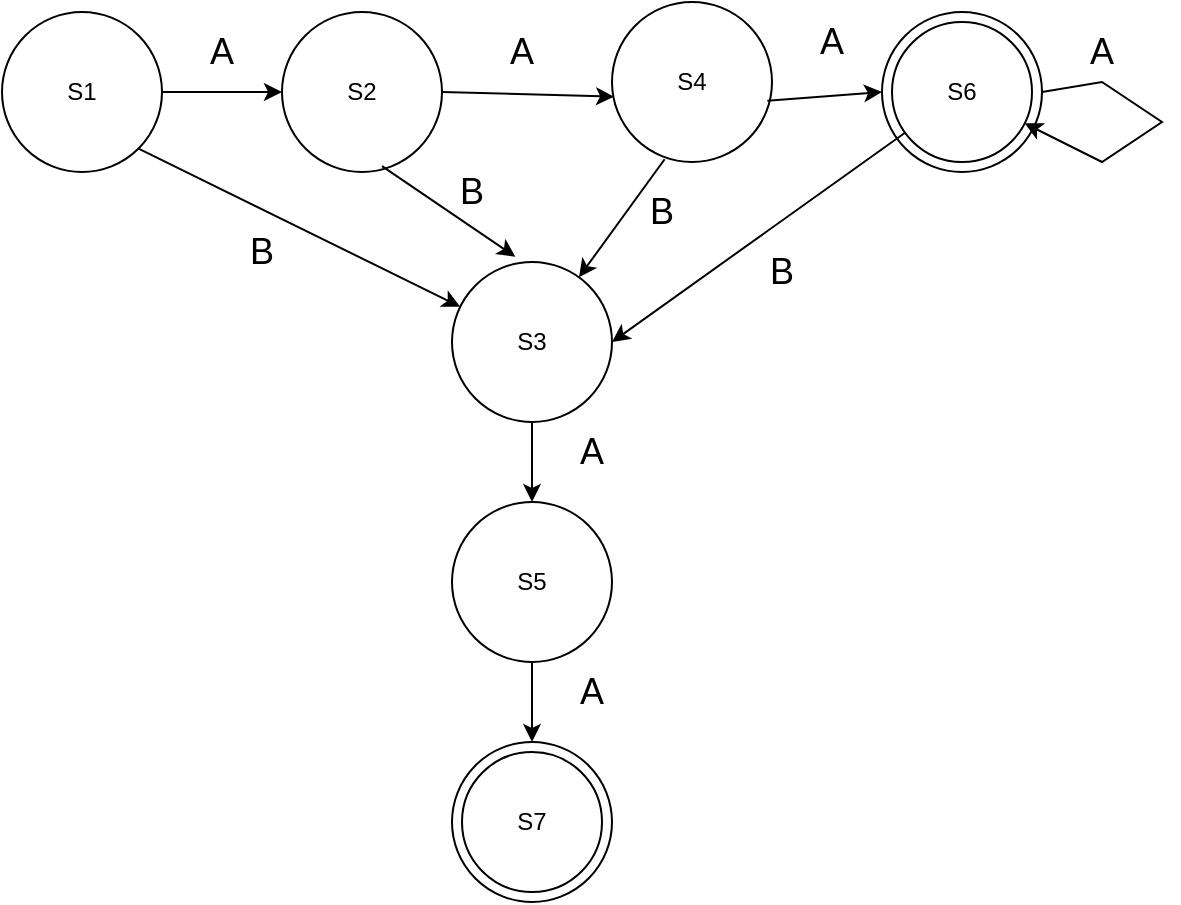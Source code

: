 <mxfile version="21.6.1" type="google">
  <diagram name="Page-1" id="HoRLMqWIJuso9RIa6eux">
    <mxGraphModel dx="1248" dy="612" grid="1" gridSize="10" guides="1" tooltips="1" connect="1" arrows="1" fold="1" page="1" pageScale="1" pageWidth="850" pageHeight="1100" math="0" shadow="0">
      <root>
        <mxCell id="0" />
        <mxCell id="1" parent="0" />
        <mxCell id="xXiAcmY0__mInIQEBaRE-1" value="S1" style="ellipse;whiteSpace=wrap;html=1;aspect=fixed;" vertex="1" parent="1">
          <mxGeometry x="160" y="75" width="80" height="80" as="geometry" />
        </mxCell>
        <mxCell id="xXiAcmY0__mInIQEBaRE-2" value="S2" style="ellipse;whiteSpace=wrap;html=1;aspect=fixed;" vertex="1" parent="1">
          <mxGeometry x="300" y="75" width="80" height="80" as="geometry" />
        </mxCell>
        <mxCell id="xXiAcmY0__mInIQEBaRE-3" value="S4" style="ellipse;whiteSpace=wrap;html=1;aspect=fixed;" vertex="1" parent="1">
          <mxGeometry x="465" y="70" width="80" height="80" as="geometry" />
        </mxCell>
        <mxCell id="xXiAcmY0__mInIQEBaRE-5" value="" style="ellipse;whiteSpace=wrap;html=1;aspect=fixed;" vertex="1" parent="1">
          <mxGeometry x="600" y="75" width="80" height="80" as="geometry" />
        </mxCell>
        <mxCell id="xXiAcmY0__mInIQEBaRE-4" value="S6" style="ellipse;whiteSpace=wrap;html=1;aspect=fixed;" vertex="1" parent="1">
          <mxGeometry x="605" y="80" width="70" height="70" as="geometry" />
        </mxCell>
        <mxCell id="xXiAcmY0__mInIQEBaRE-6" value="S3" style="ellipse;whiteSpace=wrap;html=1;aspect=fixed;" vertex="1" parent="1">
          <mxGeometry x="385" y="200" width="80" height="80" as="geometry" />
        </mxCell>
        <mxCell id="xXiAcmY0__mInIQEBaRE-7" value="S5" style="ellipse;whiteSpace=wrap;html=1;aspect=fixed;" vertex="1" parent="1">
          <mxGeometry x="385" y="320" width="80" height="80" as="geometry" />
        </mxCell>
        <mxCell id="xXiAcmY0__mInIQEBaRE-9" value="" style="ellipse;whiteSpace=wrap;html=1;aspect=fixed;" vertex="1" parent="1">
          <mxGeometry x="385" y="440" width="80" height="80" as="geometry" />
        </mxCell>
        <mxCell id="xXiAcmY0__mInIQEBaRE-8" value="S7" style="ellipse;whiteSpace=wrap;html=1;aspect=fixed;" vertex="1" parent="1">
          <mxGeometry x="390" y="445" width="70" height="70" as="geometry" />
        </mxCell>
        <mxCell id="xXiAcmY0__mInIQEBaRE-10" value="" style="endArrow=classic;html=1;rounded=0;exitX=1;exitY=0.5;exitDx=0;exitDy=0;entryX=0;entryY=0.5;entryDx=0;entryDy=0;" edge="1" parent="1" source="xXiAcmY0__mInIQEBaRE-1" target="xXiAcmY0__mInIQEBaRE-2">
          <mxGeometry width="50" height="50" relative="1" as="geometry">
            <mxPoint x="240" y="130" as="sourcePoint" />
            <mxPoint x="290" y="80" as="targetPoint" />
          </mxGeometry>
        </mxCell>
        <mxCell id="xXiAcmY0__mInIQEBaRE-11" value="" style="endArrow=classic;html=1;rounded=0;exitX=1;exitY=0.5;exitDx=0;exitDy=0;entryX=0.013;entryY=0.592;entryDx=0;entryDy=0;entryPerimeter=0;" edge="1" parent="1" source="xXiAcmY0__mInIQEBaRE-2" target="xXiAcmY0__mInIQEBaRE-3">
          <mxGeometry width="50" height="50" relative="1" as="geometry">
            <mxPoint x="400" y="140" as="sourcePoint" />
            <mxPoint x="450" y="90" as="targetPoint" />
          </mxGeometry>
        </mxCell>
        <mxCell id="xXiAcmY0__mInIQEBaRE-12" value="" style="endArrow=classic;html=1;rounded=0;entryX=0;entryY=0.5;entryDx=0;entryDy=0;exitX=0.971;exitY=0.617;exitDx=0;exitDy=0;exitPerimeter=0;" edge="1" parent="1" source="xXiAcmY0__mInIQEBaRE-3" target="xXiAcmY0__mInIQEBaRE-5">
          <mxGeometry width="50" height="50" relative="1" as="geometry">
            <mxPoint x="550" y="110" as="sourcePoint" />
            <mxPoint x="600" y="70" as="targetPoint" />
          </mxGeometry>
        </mxCell>
        <mxCell id="xXiAcmY0__mInIQEBaRE-13" value="" style="endArrow=classic;html=1;rounded=0;exitX=1;exitY=0.5;exitDx=0;exitDy=0;" edge="1" parent="1" source="xXiAcmY0__mInIQEBaRE-5" target="xXiAcmY0__mInIQEBaRE-4">
          <mxGeometry width="50" height="50" relative="1" as="geometry">
            <mxPoint x="700" y="130" as="sourcePoint" />
            <mxPoint x="670" y="160" as="targetPoint" />
            <Array as="points">
              <mxPoint x="710" y="110" />
              <mxPoint x="740" y="130" />
              <mxPoint x="710" y="150" />
            </Array>
          </mxGeometry>
        </mxCell>
        <mxCell id="xXiAcmY0__mInIQEBaRE-14" value="" style="endArrow=classic;html=1;rounded=0;exitX=1;exitY=1;exitDx=0;exitDy=0;" edge="1" parent="1" source="xXiAcmY0__mInIQEBaRE-1" target="xXiAcmY0__mInIQEBaRE-6">
          <mxGeometry width="50" height="50" relative="1" as="geometry">
            <mxPoint x="220" y="270" as="sourcePoint" />
            <mxPoint x="270" y="220" as="targetPoint" />
          </mxGeometry>
        </mxCell>
        <mxCell id="xXiAcmY0__mInIQEBaRE-15" value="" style="endArrow=classic;html=1;rounded=0;exitX=0.625;exitY=0.963;exitDx=0;exitDy=0;exitPerimeter=0;entryX=0.396;entryY=-0.033;entryDx=0;entryDy=0;entryPerimeter=0;" edge="1" parent="1" source="xXiAcmY0__mInIQEBaRE-2" target="xXiAcmY0__mInIQEBaRE-6">
          <mxGeometry width="50" height="50" relative="1" as="geometry">
            <mxPoint x="390" y="200" as="sourcePoint" />
            <mxPoint x="440" y="150" as="targetPoint" />
          </mxGeometry>
        </mxCell>
        <mxCell id="xXiAcmY0__mInIQEBaRE-16" value="" style="endArrow=classic;html=1;rounded=0;exitX=0.329;exitY=0.983;exitDx=0;exitDy=0;exitPerimeter=0;" edge="1" parent="1" source="xXiAcmY0__mInIQEBaRE-3" target="xXiAcmY0__mInIQEBaRE-6">
          <mxGeometry width="50" height="50" relative="1" as="geometry">
            <mxPoint x="500" y="250" as="sourcePoint" />
            <mxPoint x="550" y="200" as="targetPoint" />
          </mxGeometry>
        </mxCell>
        <mxCell id="xXiAcmY0__mInIQEBaRE-17" value="" style="endArrow=classic;html=1;rounded=0;entryX=1;entryY=0.5;entryDx=0;entryDy=0;" edge="1" parent="1" source="xXiAcmY0__mInIQEBaRE-4" target="xXiAcmY0__mInIQEBaRE-6">
          <mxGeometry width="50" height="50" relative="1" as="geometry">
            <mxPoint x="680" y="380" as="sourcePoint" />
            <mxPoint x="730" y="330" as="targetPoint" />
          </mxGeometry>
        </mxCell>
        <mxCell id="xXiAcmY0__mInIQEBaRE-18" value="" style="endArrow=classic;html=1;rounded=0;exitX=0.5;exitY=1;exitDx=0;exitDy=0;entryX=0.5;entryY=0;entryDx=0;entryDy=0;" edge="1" parent="1" source="xXiAcmY0__mInIQEBaRE-6" target="xXiAcmY0__mInIQEBaRE-7">
          <mxGeometry width="50" height="50" relative="1" as="geometry">
            <mxPoint x="500" y="330" as="sourcePoint" />
            <mxPoint x="550" y="280" as="targetPoint" />
          </mxGeometry>
        </mxCell>
        <mxCell id="xXiAcmY0__mInIQEBaRE-19" value="" style="endArrow=classic;html=1;rounded=0;exitX=0.5;exitY=1;exitDx=0;exitDy=0;entryX=0.5;entryY=0;entryDx=0;entryDy=0;" edge="1" parent="1" source="xXiAcmY0__mInIQEBaRE-7" target="xXiAcmY0__mInIQEBaRE-9">
          <mxGeometry width="50" height="50" relative="1" as="geometry">
            <mxPoint x="480" y="450" as="sourcePoint" />
            <mxPoint x="425" y="430" as="targetPoint" />
          </mxGeometry>
        </mxCell>
        <mxCell id="xXiAcmY0__mInIQEBaRE-20" value="&lt;font style=&quot;font-size: 18px;&quot;&gt;A&lt;/font&gt;" style="text;html=1;strokeColor=none;fillColor=none;align=center;verticalAlign=middle;whiteSpace=wrap;rounded=0;" vertex="1" parent="1">
          <mxGeometry x="680" y="80" width="60" height="30" as="geometry" />
        </mxCell>
        <mxCell id="xXiAcmY0__mInIQEBaRE-21" value="&lt;font style=&quot;font-size: 18px;&quot;&gt;A&lt;/font&gt;" style="text;html=1;strokeColor=none;fillColor=none;align=center;verticalAlign=middle;whiteSpace=wrap;rounded=0;" vertex="1" parent="1">
          <mxGeometry x="545" y="75" width="60" height="30" as="geometry" />
        </mxCell>
        <mxCell id="xXiAcmY0__mInIQEBaRE-22" value="&lt;font style=&quot;font-size: 18px;&quot;&gt;A&lt;/font&gt;" style="text;html=1;strokeColor=none;fillColor=none;align=center;verticalAlign=middle;whiteSpace=wrap;rounded=0;" vertex="1" parent="1">
          <mxGeometry x="390" y="80" width="60" height="30" as="geometry" />
        </mxCell>
        <mxCell id="xXiAcmY0__mInIQEBaRE-23" value="&lt;font style=&quot;font-size: 18px;&quot;&gt;A&lt;/font&gt;" style="text;html=1;strokeColor=none;fillColor=none;align=center;verticalAlign=middle;whiteSpace=wrap;rounded=0;" vertex="1" parent="1">
          <mxGeometry x="240" y="80" width="60" height="30" as="geometry" />
        </mxCell>
        <mxCell id="xXiAcmY0__mInIQEBaRE-24" value="&lt;font style=&quot;font-size: 18px;&quot;&gt;A&lt;/font&gt;" style="text;html=1;strokeColor=none;fillColor=none;align=center;verticalAlign=middle;whiteSpace=wrap;rounded=0;" vertex="1" parent="1">
          <mxGeometry x="425" y="280" width="60" height="30" as="geometry" />
        </mxCell>
        <mxCell id="xXiAcmY0__mInIQEBaRE-25" value="&lt;font style=&quot;font-size: 18px;&quot;&gt;A&lt;/font&gt;" style="text;html=1;strokeColor=none;fillColor=none;align=center;verticalAlign=middle;whiteSpace=wrap;rounded=0;" vertex="1" parent="1">
          <mxGeometry x="425" y="400" width="60" height="30" as="geometry" />
        </mxCell>
        <mxCell id="xXiAcmY0__mInIQEBaRE-26" value="&lt;span style=&quot;font-size: 18px;&quot;&gt;B&lt;/span&gt;" style="text;html=1;strokeColor=none;fillColor=none;align=center;verticalAlign=middle;whiteSpace=wrap;rounded=0;" vertex="1" parent="1">
          <mxGeometry x="520" y="190" width="60" height="30" as="geometry" />
        </mxCell>
        <mxCell id="xXiAcmY0__mInIQEBaRE-27" value="&lt;span style=&quot;font-size: 18px;&quot;&gt;B&lt;/span&gt;" style="text;html=1;strokeColor=none;fillColor=none;align=center;verticalAlign=middle;whiteSpace=wrap;rounded=0;" vertex="1" parent="1">
          <mxGeometry x="460" y="160" width="60" height="30" as="geometry" />
        </mxCell>
        <mxCell id="xXiAcmY0__mInIQEBaRE-28" value="&lt;span style=&quot;font-size: 18px;&quot;&gt;B&lt;/span&gt;" style="text;html=1;strokeColor=none;fillColor=none;align=center;verticalAlign=middle;whiteSpace=wrap;rounded=0;" vertex="1" parent="1">
          <mxGeometry x="365" y="150" width="60" height="30" as="geometry" />
        </mxCell>
        <mxCell id="xXiAcmY0__mInIQEBaRE-29" value="&lt;span style=&quot;font-size: 18px;&quot;&gt;B&lt;/span&gt;" style="text;html=1;strokeColor=none;fillColor=none;align=center;verticalAlign=middle;whiteSpace=wrap;rounded=0;" vertex="1" parent="1">
          <mxGeometry x="260" y="180" width="60" height="30" as="geometry" />
        </mxCell>
      </root>
    </mxGraphModel>
  </diagram>
</mxfile>
